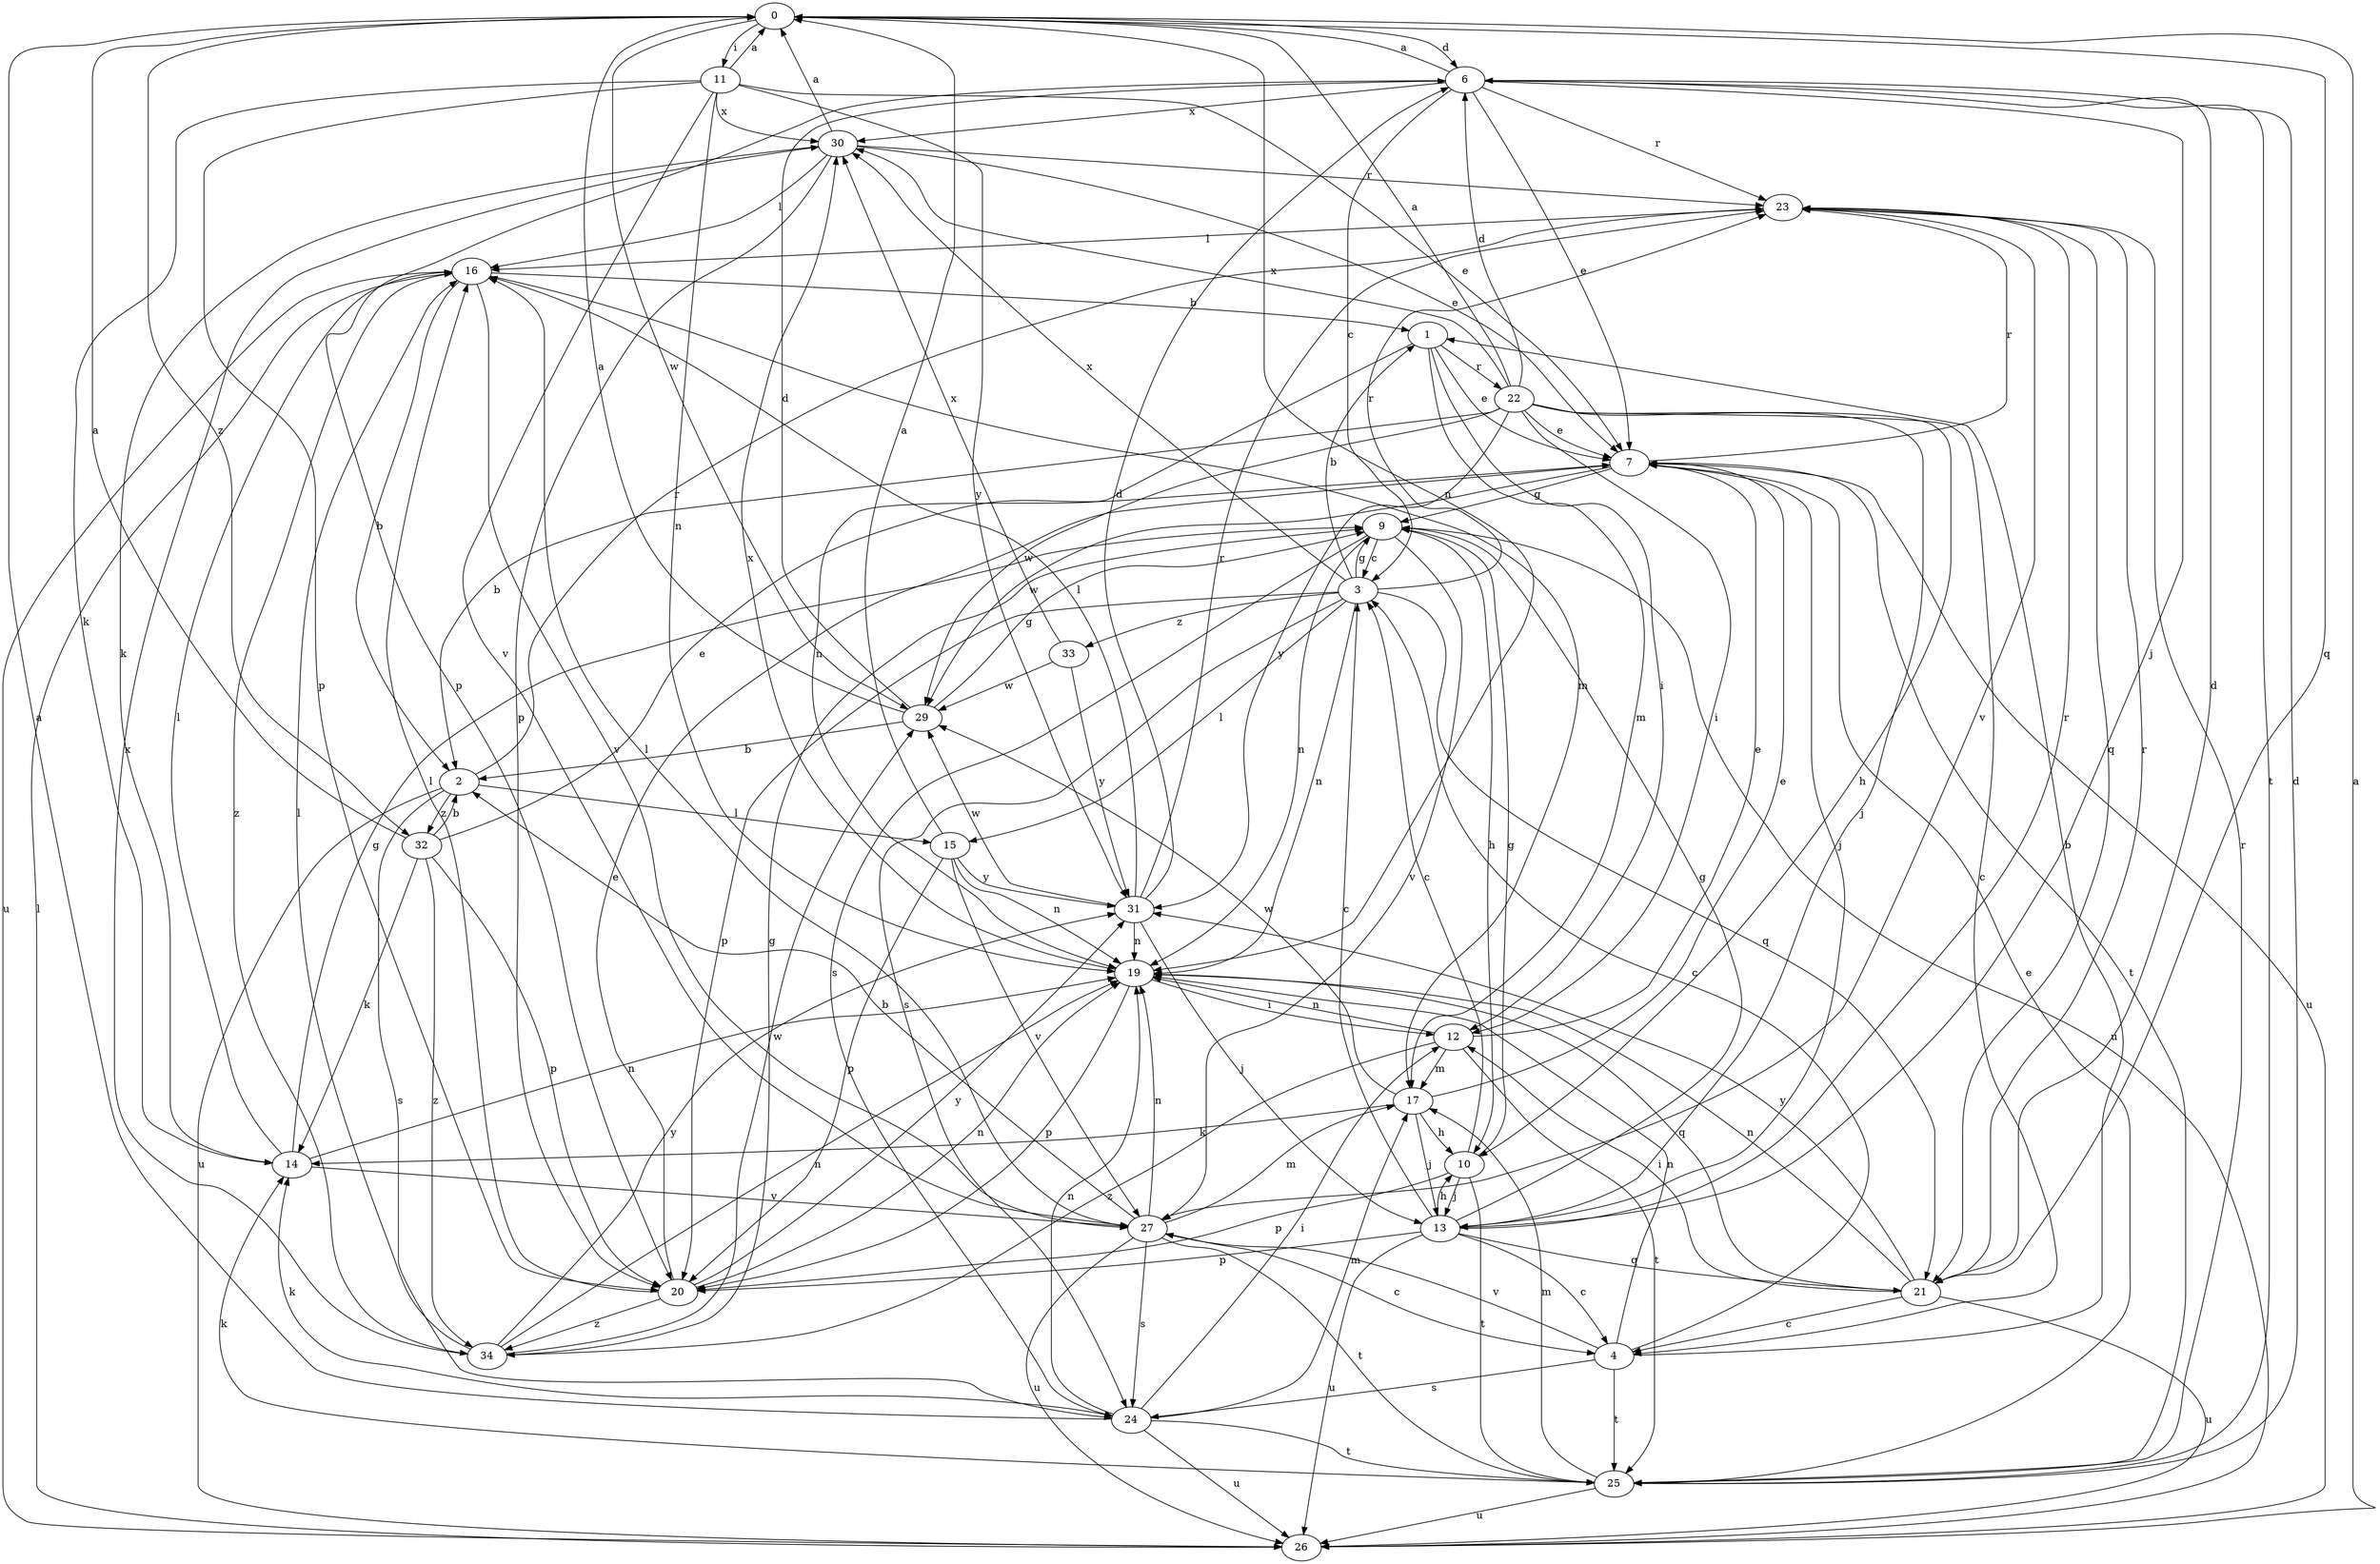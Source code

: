 strict digraph  {
0;
1;
2;
3;
4;
6;
7;
9;
10;
11;
12;
13;
14;
15;
16;
17;
19;
20;
21;
22;
23;
24;
25;
26;
27;
29;
30;
31;
32;
33;
34;
0 -> 6  [label=d];
0 -> 11  [label=i];
0 -> 19  [label=n];
0 -> 21  [label=q];
0 -> 29  [label=w];
0 -> 32  [label=z];
1 -> 7  [label=e];
1 -> 12  [label=i];
1 -> 17  [label=m];
1 -> 19  [label=n];
1 -> 22  [label=r];
2 -> 15  [label=l];
2 -> 23  [label=r];
2 -> 24  [label=s];
2 -> 26  [label=u];
2 -> 32  [label=z];
3 -> 1  [label=b];
3 -> 9  [label=g];
3 -> 15  [label=l];
3 -> 19  [label=n];
3 -> 20  [label=p];
3 -> 21  [label=q];
3 -> 23  [label=r];
3 -> 24  [label=s];
3 -> 30  [label=x];
3 -> 33  [label=z];
4 -> 1  [label=b];
4 -> 3  [label=c];
4 -> 19  [label=n];
4 -> 24  [label=s];
4 -> 25  [label=t];
4 -> 27  [label=v];
6 -> 0  [label=a];
6 -> 3  [label=c];
6 -> 7  [label=e];
6 -> 13  [label=j];
6 -> 20  [label=p];
6 -> 23  [label=r];
6 -> 25  [label=t];
6 -> 30  [label=x];
7 -> 9  [label=g];
7 -> 13  [label=j];
7 -> 23  [label=r];
7 -> 25  [label=t];
7 -> 26  [label=u];
7 -> 29  [label=w];
9 -> 3  [label=c];
9 -> 10  [label=h];
9 -> 19  [label=n];
9 -> 24  [label=s];
9 -> 26  [label=u];
9 -> 27  [label=v];
10 -> 3  [label=c];
10 -> 9  [label=g];
10 -> 13  [label=j];
10 -> 20  [label=p];
10 -> 25  [label=t];
11 -> 0  [label=a];
11 -> 7  [label=e];
11 -> 14  [label=k];
11 -> 19  [label=n];
11 -> 20  [label=p];
11 -> 27  [label=v];
11 -> 30  [label=x];
11 -> 31  [label=y];
12 -> 7  [label=e];
12 -> 17  [label=m];
12 -> 19  [label=n];
12 -> 25  [label=t];
12 -> 34  [label=z];
13 -> 3  [label=c];
13 -> 4  [label=c];
13 -> 9  [label=g];
13 -> 10  [label=h];
13 -> 20  [label=p];
13 -> 21  [label=q];
13 -> 23  [label=r];
13 -> 26  [label=u];
14 -> 9  [label=g];
14 -> 16  [label=l];
14 -> 19  [label=n];
14 -> 27  [label=v];
15 -> 0  [label=a];
15 -> 19  [label=n];
15 -> 20  [label=p];
15 -> 27  [label=v];
15 -> 31  [label=y];
16 -> 1  [label=b];
16 -> 2  [label=b];
16 -> 17  [label=m];
16 -> 26  [label=u];
16 -> 27  [label=v];
16 -> 34  [label=z];
17 -> 7  [label=e];
17 -> 10  [label=h];
17 -> 13  [label=j];
17 -> 14  [label=k];
17 -> 29  [label=w];
19 -> 12  [label=i];
19 -> 20  [label=p];
19 -> 21  [label=q];
19 -> 30  [label=x];
20 -> 7  [label=e];
20 -> 16  [label=l];
20 -> 19  [label=n];
20 -> 31  [label=y];
20 -> 34  [label=z];
21 -> 4  [label=c];
21 -> 6  [label=d];
21 -> 12  [label=i];
21 -> 19  [label=n];
21 -> 23  [label=r];
21 -> 26  [label=u];
21 -> 31  [label=y];
22 -> 0  [label=a];
22 -> 2  [label=b];
22 -> 4  [label=c];
22 -> 6  [label=d];
22 -> 7  [label=e];
22 -> 10  [label=h];
22 -> 12  [label=i];
22 -> 13  [label=j];
22 -> 29  [label=w];
22 -> 30  [label=x];
22 -> 31  [label=y];
23 -> 16  [label=l];
23 -> 21  [label=q];
23 -> 27  [label=v];
24 -> 0  [label=a];
24 -> 12  [label=i];
24 -> 14  [label=k];
24 -> 17  [label=m];
24 -> 19  [label=n];
24 -> 25  [label=t];
24 -> 26  [label=u];
25 -> 6  [label=d];
25 -> 7  [label=e];
25 -> 14  [label=k];
25 -> 17  [label=m];
25 -> 23  [label=r];
25 -> 26  [label=u];
26 -> 0  [label=a];
26 -> 16  [label=l];
27 -> 2  [label=b];
27 -> 4  [label=c];
27 -> 16  [label=l];
27 -> 17  [label=m];
27 -> 19  [label=n];
27 -> 24  [label=s];
27 -> 25  [label=t];
27 -> 26  [label=u];
29 -> 0  [label=a];
29 -> 2  [label=b];
29 -> 6  [label=d];
29 -> 9  [label=g];
30 -> 0  [label=a];
30 -> 7  [label=e];
30 -> 14  [label=k];
30 -> 16  [label=l];
30 -> 20  [label=p];
30 -> 23  [label=r];
31 -> 6  [label=d];
31 -> 13  [label=j];
31 -> 16  [label=l];
31 -> 19  [label=n];
31 -> 23  [label=r];
31 -> 29  [label=w];
32 -> 0  [label=a];
32 -> 2  [label=b];
32 -> 7  [label=e];
32 -> 14  [label=k];
32 -> 20  [label=p];
32 -> 34  [label=z];
33 -> 29  [label=w];
33 -> 30  [label=x];
33 -> 31  [label=y];
34 -> 9  [label=g];
34 -> 16  [label=l];
34 -> 19  [label=n];
34 -> 29  [label=w];
34 -> 30  [label=x];
34 -> 31  [label=y];
}
